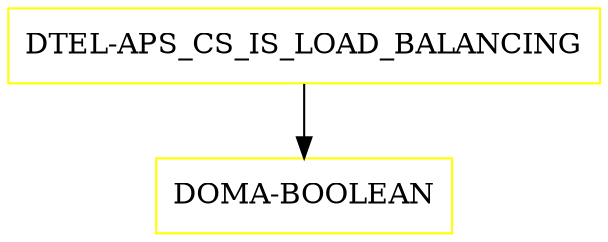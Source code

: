 digraph G {
  "DTEL-APS_CS_IS_LOAD_BALANCING" [shape=box,color=yellow];
  "DOMA-BOOLEAN" [shape=box,color=yellow,URL="./DOMA_BOOLEAN.html"];
  "DTEL-APS_CS_IS_LOAD_BALANCING" -> "DOMA-BOOLEAN";
}
